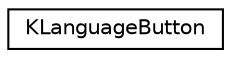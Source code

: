 digraph "Graphical Class Hierarchy"
{
  edge [fontname="Helvetica",fontsize="10",labelfontname="Helvetica",labelfontsize="10"];
  node [fontname="Helvetica",fontsize="10",shape=record];
  rankdir="LR";
  Node0 [label="KLanguageButton",height=0.2,width=0.4,color="black", fillcolor="white", style="filled",URL="$classKLanguageButton.html",tooltip="KLanguageButton is a pushbutton which allows a language to be selected from a popup list..."];
}
